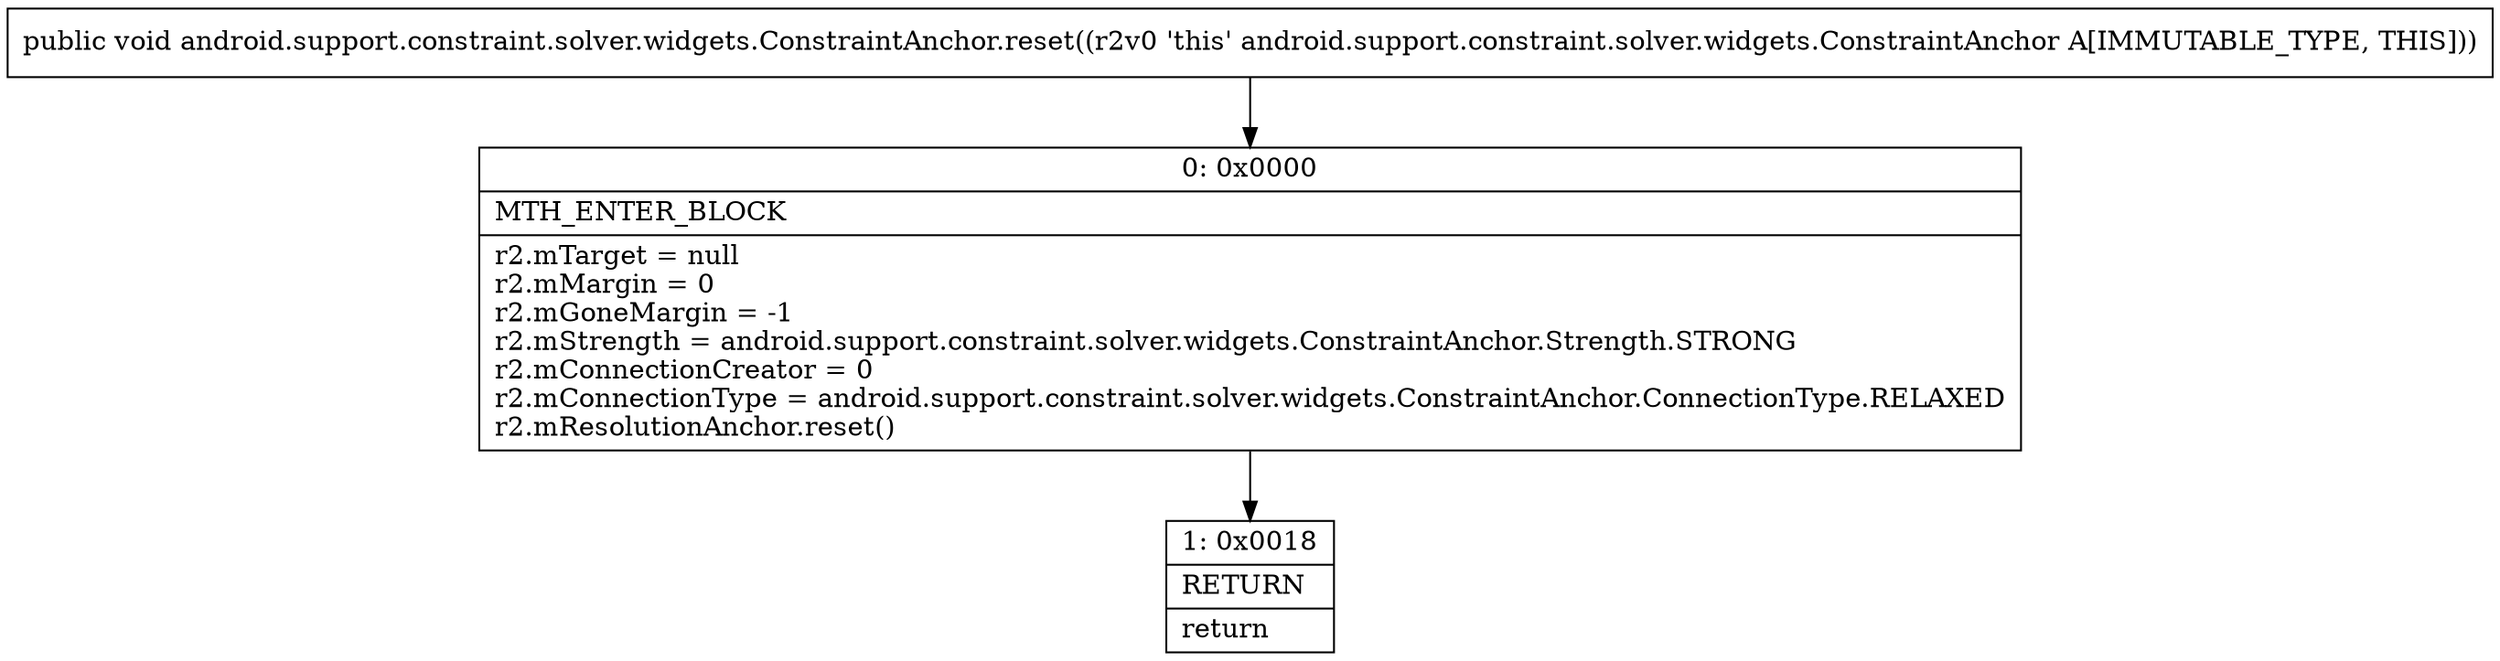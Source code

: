 digraph "CFG forandroid.support.constraint.solver.widgets.ConstraintAnchor.reset()V" {
Node_0 [shape=record,label="{0\:\ 0x0000|MTH_ENTER_BLOCK\l|r2.mTarget = null\lr2.mMargin = 0\lr2.mGoneMargin = \-1\lr2.mStrength = android.support.constraint.solver.widgets.ConstraintAnchor.Strength.STRONG\lr2.mConnectionCreator = 0\lr2.mConnectionType = android.support.constraint.solver.widgets.ConstraintAnchor.ConnectionType.RELAXED\lr2.mResolutionAnchor.reset()\l}"];
Node_1 [shape=record,label="{1\:\ 0x0018|RETURN\l|return\l}"];
MethodNode[shape=record,label="{public void android.support.constraint.solver.widgets.ConstraintAnchor.reset((r2v0 'this' android.support.constraint.solver.widgets.ConstraintAnchor A[IMMUTABLE_TYPE, THIS])) }"];
MethodNode -> Node_0;
Node_0 -> Node_1;
}

